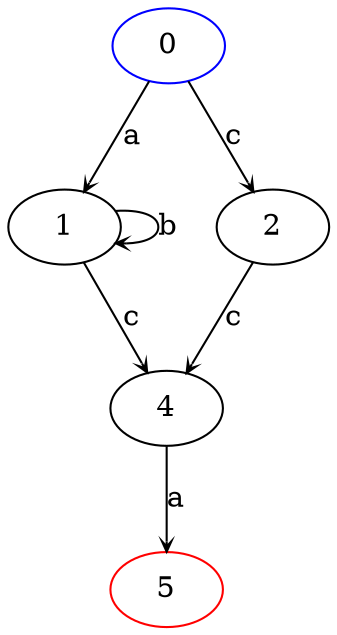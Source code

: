 // DFA mini
digraph {
	edge [arrowhead=vee arrowsize=0.5]
	0 [label=0 color=blue]
	1 [label=1]
	0 -> 1 [label=a]
	0 [label=0 color=blue]
	2 [label=2]
	0 -> 2 [label=c]
	2 [label=2]
	4 [label=4]
	2 -> 4 [label=c]
	1 [label=1]
	1 [label=1]
	1 -> 1 [label=b]
	1 [label=1]
	4 [label=4]
	1 -> 4 [label=c]
	4 [label=4]
	5 [label=5 color=red]
	4 -> 5 [label=a]
}

